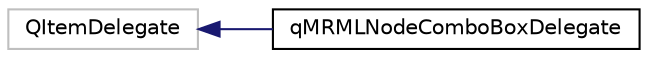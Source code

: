 digraph "Graphical Class Hierarchy"
{
  bgcolor="transparent";
  edge [fontname="Helvetica",fontsize="10",labelfontname="Helvetica",labelfontsize="10"];
  node [fontname="Helvetica",fontsize="10",shape=record];
  rankdir="LR";
  Node830 [label="QItemDelegate",height=0.2,width=0.4,color="grey75"];
  Node830 -> Node0 [dir="back",color="midnightblue",fontsize="10",style="solid",fontname="Helvetica"];
  Node0 [label="qMRMLNodeComboBoxDelegate",height=0.2,width=0.4,color="black",URL="$classqMRMLNodeComboBoxDelegate.html"];
}
